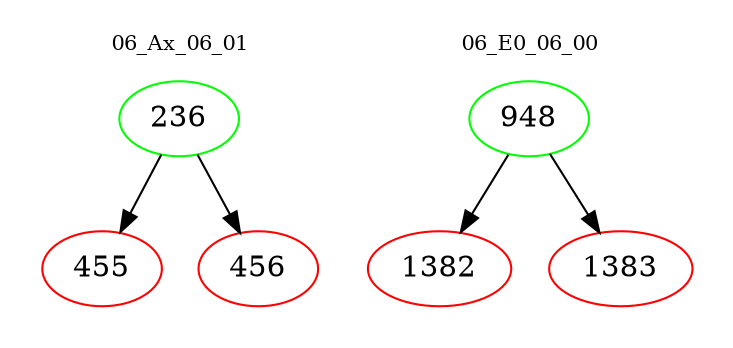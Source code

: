 digraph{
subgraph cluster_0 {
color = white
label = "06_Ax_06_01";
fontsize=10;
T0_236 [label="236", color="green"]
T0_236 -> T0_455 [color="black"]
T0_455 [label="455", color="red"]
T0_236 -> T0_456 [color="black"]
T0_456 [label="456", color="red"]
}
subgraph cluster_1 {
color = white
label = "06_E0_06_00";
fontsize=10;
T1_948 [label="948", color="green"]
T1_948 -> T1_1382 [color="black"]
T1_1382 [label="1382", color="red"]
T1_948 -> T1_1383 [color="black"]
T1_1383 [label="1383", color="red"]
}
}
